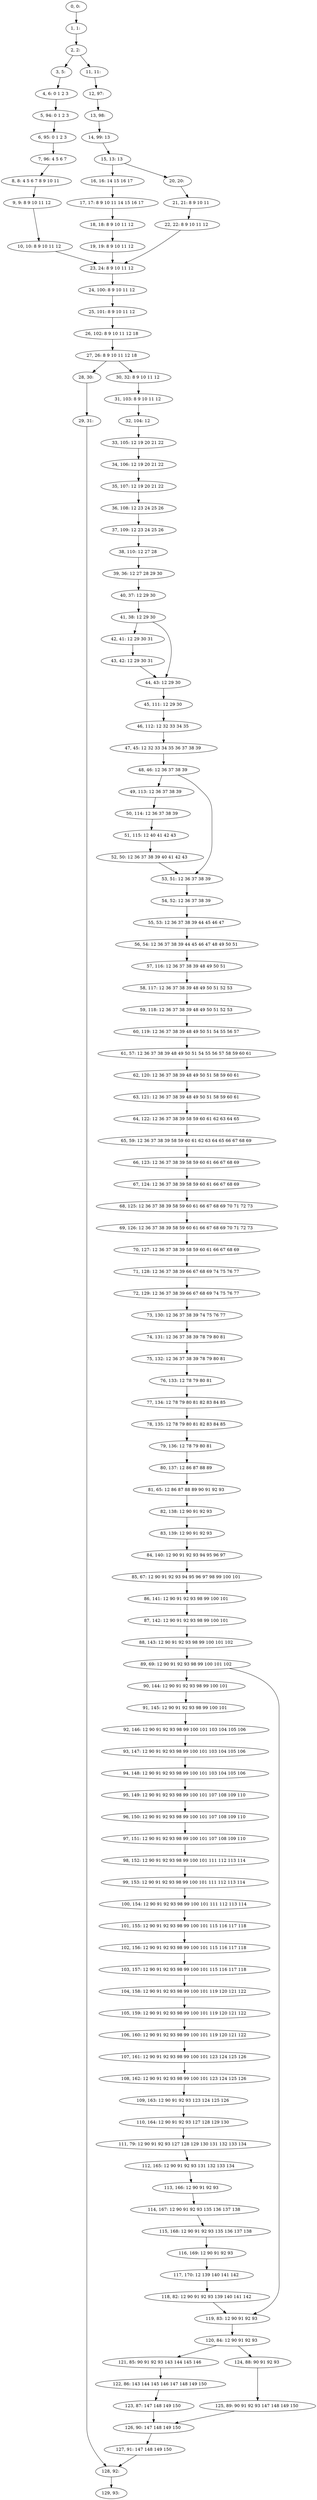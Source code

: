 digraph G {
0[label="0, 0: "];
1[label="1, 1: "];
2[label="2, 2: "];
3[label="3, 5: "];
4[label="4, 6: 0 1 2 3 "];
5[label="5, 94: 0 1 2 3 "];
6[label="6, 95: 0 1 2 3 "];
7[label="7, 96: 4 5 6 7 "];
8[label="8, 8: 4 5 6 7 8 9 10 11 "];
9[label="9, 9: 8 9 10 11 12 "];
10[label="10, 10: 8 9 10 11 12 "];
11[label="11, 11: "];
12[label="12, 97: "];
13[label="13, 98: "];
14[label="14, 99: 13 "];
15[label="15, 13: 13 "];
16[label="16, 16: 14 15 16 17 "];
17[label="17, 17: 8 9 10 11 14 15 16 17 "];
18[label="18, 18: 8 9 10 11 12 "];
19[label="19, 19: 8 9 10 11 12 "];
20[label="20, 20: "];
21[label="21, 21: 8 9 10 11 "];
22[label="22, 22: 8 9 10 11 12 "];
23[label="23, 24: 8 9 10 11 12 "];
24[label="24, 100: 8 9 10 11 12 "];
25[label="25, 101: 8 9 10 11 12 "];
26[label="26, 102: 8 9 10 11 12 18 "];
27[label="27, 26: 8 9 10 11 12 18 "];
28[label="28, 30: "];
29[label="29, 31: "];
30[label="30, 32: 8 9 10 11 12 "];
31[label="31, 103: 8 9 10 11 12 "];
32[label="32, 104: 12 "];
33[label="33, 105: 12 19 20 21 22 "];
34[label="34, 106: 12 19 20 21 22 "];
35[label="35, 107: 12 19 20 21 22 "];
36[label="36, 108: 12 23 24 25 26 "];
37[label="37, 109: 12 23 24 25 26 "];
38[label="38, 110: 12 27 28 "];
39[label="39, 36: 12 27 28 29 30 "];
40[label="40, 37: 12 29 30 "];
41[label="41, 38: 12 29 30 "];
42[label="42, 41: 12 29 30 31 "];
43[label="43, 42: 12 29 30 31 "];
44[label="44, 43: 12 29 30 "];
45[label="45, 111: 12 29 30 "];
46[label="46, 112: 12 32 33 34 35 "];
47[label="47, 45: 12 32 33 34 35 36 37 38 39 "];
48[label="48, 46: 12 36 37 38 39 "];
49[label="49, 113: 12 36 37 38 39 "];
50[label="50, 114: 12 36 37 38 39 "];
51[label="51, 115: 12 40 41 42 43 "];
52[label="52, 50: 12 36 37 38 39 40 41 42 43 "];
53[label="53, 51: 12 36 37 38 39 "];
54[label="54, 52: 12 36 37 38 39 "];
55[label="55, 53: 12 36 37 38 39 44 45 46 47 "];
56[label="56, 54: 12 36 37 38 39 44 45 46 47 48 49 50 51 "];
57[label="57, 116: 12 36 37 38 39 48 49 50 51 "];
58[label="58, 117: 12 36 37 38 39 48 49 50 51 52 53 "];
59[label="59, 118: 12 36 37 38 39 48 49 50 51 52 53 "];
60[label="60, 119: 12 36 37 38 39 48 49 50 51 54 55 56 57 "];
61[label="61, 57: 12 36 37 38 39 48 49 50 51 54 55 56 57 58 59 60 61 "];
62[label="62, 120: 12 36 37 38 39 48 49 50 51 58 59 60 61 "];
63[label="63, 121: 12 36 37 38 39 48 49 50 51 58 59 60 61 "];
64[label="64, 122: 12 36 37 38 39 58 59 60 61 62 63 64 65 "];
65[label="65, 59: 12 36 37 38 39 58 59 60 61 62 63 64 65 66 67 68 69 "];
66[label="66, 123: 12 36 37 38 39 58 59 60 61 66 67 68 69 "];
67[label="67, 124: 12 36 37 38 39 58 59 60 61 66 67 68 69 "];
68[label="68, 125: 12 36 37 38 39 58 59 60 61 66 67 68 69 70 71 72 73 "];
69[label="69, 126: 12 36 37 38 39 58 59 60 61 66 67 68 69 70 71 72 73 "];
70[label="70, 127: 12 36 37 38 39 58 59 60 61 66 67 68 69 "];
71[label="71, 128: 12 36 37 38 39 66 67 68 69 74 75 76 77 "];
72[label="72, 129: 12 36 37 38 39 66 67 68 69 74 75 76 77 "];
73[label="73, 130: 12 36 37 38 39 74 75 76 77 "];
74[label="74, 131: 12 36 37 38 39 78 79 80 81 "];
75[label="75, 132: 12 36 37 38 39 78 79 80 81 "];
76[label="76, 133: 12 78 79 80 81 "];
77[label="77, 134: 12 78 79 80 81 82 83 84 85 "];
78[label="78, 135: 12 78 79 80 81 82 83 84 85 "];
79[label="79, 136: 12 78 79 80 81 "];
80[label="80, 137: 12 86 87 88 89 "];
81[label="81, 65: 12 86 87 88 89 90 91 92 93 "];
82[label="82, 138: 12 90 91 92 93 "];
83[label="83, 139: 12 90 91 92 93 "];
84[label="84, 140: 12 90 91 92 93 94 95 96 97 "];
85[label="85, 67: 12 90 91 92 93 94 95 96 97 98 99 100 101 "];
86[label="86, 141: 12 90 91 92 93 98 99 100 101 "];
87[label="87, 142: 12 90 91 92 93 98 99 100 101 "];
88[label="88, 143: 12 90 91 92 93 98 99 100 101 102 "];
89[label="89, 69: 12 90 91 92 93 98 99 100 101 102 "];
90[label="90, 144: 12 90 91 92 93 98 99 100 101 "];
91[label="91, 145: 12 90 91 92 93 98 99 100 101 "];
92[label="92, 146: 12 90 91 92 93 98 99 100 101 103 104 105 106 "];
93[label="93, 147: 12 90 91 92 93 98 99 100 101 103 104 105 106 "];
94[label="94, 148: 12 90 91 92 93 98 99 100 101 103 104 105 106 "];
95[label="95, 149: 12 90 91 92 93 98 99 100 101 107 108 109 110 "];
96[label="96, 150: 12 90 91 92 93 98 99 100 101 107 108 109 110 "];
97[label="97, 151: 12 90 91 92 93 98 99 100 101 107 108 109 110 "];
98[label="98, 152: 12 90 91 92 93 98 99 100 101 111 112 113 114 "];
99[label="99, 153: 12 90 91 92 93 98 99 100 101 111 112 113 114 "];
100[label="100, 154: 12 90 91 92 93 98 99 100 101 111 112 113 114 "];
101[label="101, 155: 12 90 91 92 93 98 99 100 101 115 116 117 118 "];
102[label="102, 156: 12 90 91 92 93 98 99 100 101 115 116 117 118 "];
103[label="103, 157: 12 90 91 92 93 98 99 100 101 115 116 117 118 "];
104[label="104, 158: 12 90 91 92 93 98 99 100 101 119 120 121 122 "];
105[label="105, 159: 12 90 91 92 93 98 99 100 101 119 120 121 122 "];
106[label="106, 160: 12 90 91 92 93 98 99 100 101 119 120 121 122 "];
107[label="107, 161: 12 90 91 92 93 98 99 100 101 123 124 125 126 "];
108[label="108, 162: 12 90 91 92 93 98 99 100 101 123 124 125 126 "];
109[label="109, 163: 12 90 91 92 93 123 124 125 126 "];
110[label="110, 164: 12 90 91 92 93 127 128 129 130 "];
111[label="111, 79: 12 90 91 92 93 127 128 129 130 131 132 133 134 "];
112[label="112, 165: 12 90 91 92 93 131 132 133 134 "];
113[label="113, 166: 12 90 91 92 93 "];
114[label="114, 167: 12 90 91 92 93 135 136 137 138 "];
115[label="115, 168: 12 90 91 92 93 135 136 137 138 "];
116[label="116, 169: 12 90 91 92 93 "];
117[label="117, 170: 12 139 140 141 142 "];
118[label="118, 82: 12 90 91 92 93 139 140 141 142 "];
119[label="119, 83: 12 90 91 92 93 "];
120[label="120, 84: 12 90 91 92 93 "];
121[label="121, 85: 90 91 92 93 143 144 145 146 "];
122[label="122, 86: 143 144 145 146 147 148 149 150 "];
123[label="123, 87: 147 148 149 150 "];
124[label="124, 88: 90 91 92 93 "];
125[label="125, 89: 90 91 92 93 147 148 149 150 "];
126[label="126, 90: 147 148 149 150 "];
127[label="127, 91: 147 148 149 150 "];
128[label="128, 92: "];
129[label="129, 93: "];
0->1 ;
1->2 ;
2->3 ;
2->11 ;
3->4 ;
4->5 ;
5->6 ;
6->7 ;
7->8 ;
8->9 ;
9->10 ;
10->23 ;
11->12 ;
12->13 ;
13->14 ;
14->15 ;
15->16 ;
15->20 ;
16->17 ;
17->18 ;
18->19 ;
19->23 ;
20->21 ;
21->22 ;
22->23 ;
23->24 ;
24->25 ;
25->26 ;
26->27 ;
27->28 ;
27->30 ;
28->29 ;
29->128 ;
30->31 ;
31->32 ;
32->33 ;
33->34 ;
34->35 ;
35->36 ;
36->37 ;
37->38 ;
38->39 ;
39->40 ;
40->41 ;
41->42 ;
41->44 ;
42->43 ;
43->44 ;
44->45 ;
45->46 ;
46->47 ;
47->48 ;
48->49 ;
48->53 ;
49->50 ;
50->51 ;
51->52 ;
52->53 ;
53->54 ;
54->55 ;
55->56 ;
56->57 ;
57->58 ;
58->59 ;
59->60 ;
60->61 ;
61->62 ;
62->63 ;
63->64 ;
64->65 ;
65->66 ;
66->67 ;
67->68 ;
68->69 ;
69->70 ;
70->71 ;
71->72 ;
72->73 ;
73->74 ;
74->75 ;
75->76 ;
76->77 ;
77->78 ;
78->79 ;
79->80 ;
80->81 ;
81->82 ;
82->83 ;
83->84 ;
84->85 ;
85->86 ;
86->87 ;
87->88 ;
88->89 ;
89->90 ;
89->119 ;
90->91 ;
91->92 ;
92->93 ;
93->94 ;
94->95 ;
95->96 ;
96->97 ;
97->98 ;
98->99 ;
99->100 ;
100->101 ;
101->102 ;
102->103 ;
103->104 ;
104->105 ;
105->106 ;
106->107 ;
107->108 ;
108->109 ;
109->110 ;
110->111 ;
111->112 ;
112->113 ;
113->114 ;
114->115 ;
115->116 ;
116->117 ;
117->118 ;
118->119 ;
119->120 ;
120->121 ;
120->124 ;
121->122 ;
122->123 ;
123->126 ;
124->125 ;
125->126 ;
126->127 ;
127->128 ;
128->129 ;
}
